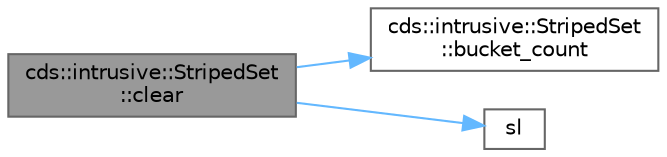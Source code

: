 digraph "cds::intrusive::StripedSet::clear"
{
 // LATEX_PDF_SIZE
  bgcolor="transparent";
  edge [fontname=Helvetica,fontsize=10,labelfontname=Helvetica,labelfontsize=10];
  node [fontname=Helvetica,fontsize=10,shape=box,height=0.2,width=0.4];
  rankdir="LR";
  Node1 [id="Node000001",label="cds::intrusive::StripedSet\l::clear",height=0.2,width=0.4,color="gray40", fillcolor="grey60", style="filled", fontcolor="black",tooltip="Clears the set"];
  Node1 -> Node2 [id="edge3_Node000001_Node000002",color="steelblue1",style="solid",tooltip=" "];
  Node2 [id="Node000002",label="cds::intrusive::StripedSet\l::bucket_count",height=0.2,width=0.4,color="grey40", fillcolor="white", style="filled",URL="$classcds_1_1intrusive_1_1_striped_set.html#ab98e2fa3c84dc5f9b370970ce16ba3fe",tooltip="Returns the size of hash table"];
  Node1 -> Node3 [id="edge4_Node000001_Node000003",color="steelblue1",style="solid",tooltip=" "];
  Node3 [id="Node000003",label="sl",height=0.2,width=0.4,color="grey40", fillcolor="white", style="filled",URL="$limited__concurrency_8cpp.html#aa1ecaf46ef5b43c804e8f79406f602ed",tooltip=" "];
}
